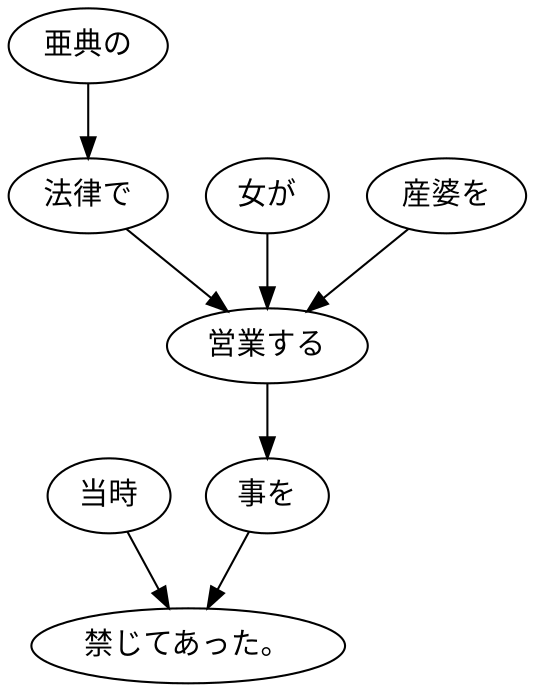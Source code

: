 digraph graph3724 {
	node0 [label="当時"];
	node1 [label="亜典の"];
	node2 [label="法律で"];
	node3 [label="女が"];
	node4 [label="産婆を"];
	node5 [label="営業する"];
	node6 [label="事を"];
	node7 [label="禁じてあった。"];
	node0 -> node7;
	node1 -> node2;
	node2 -> node5;
	node3 -> node5;
	node4 -> node5;
	node5 -> node6;
	node6 -> node7;
}
